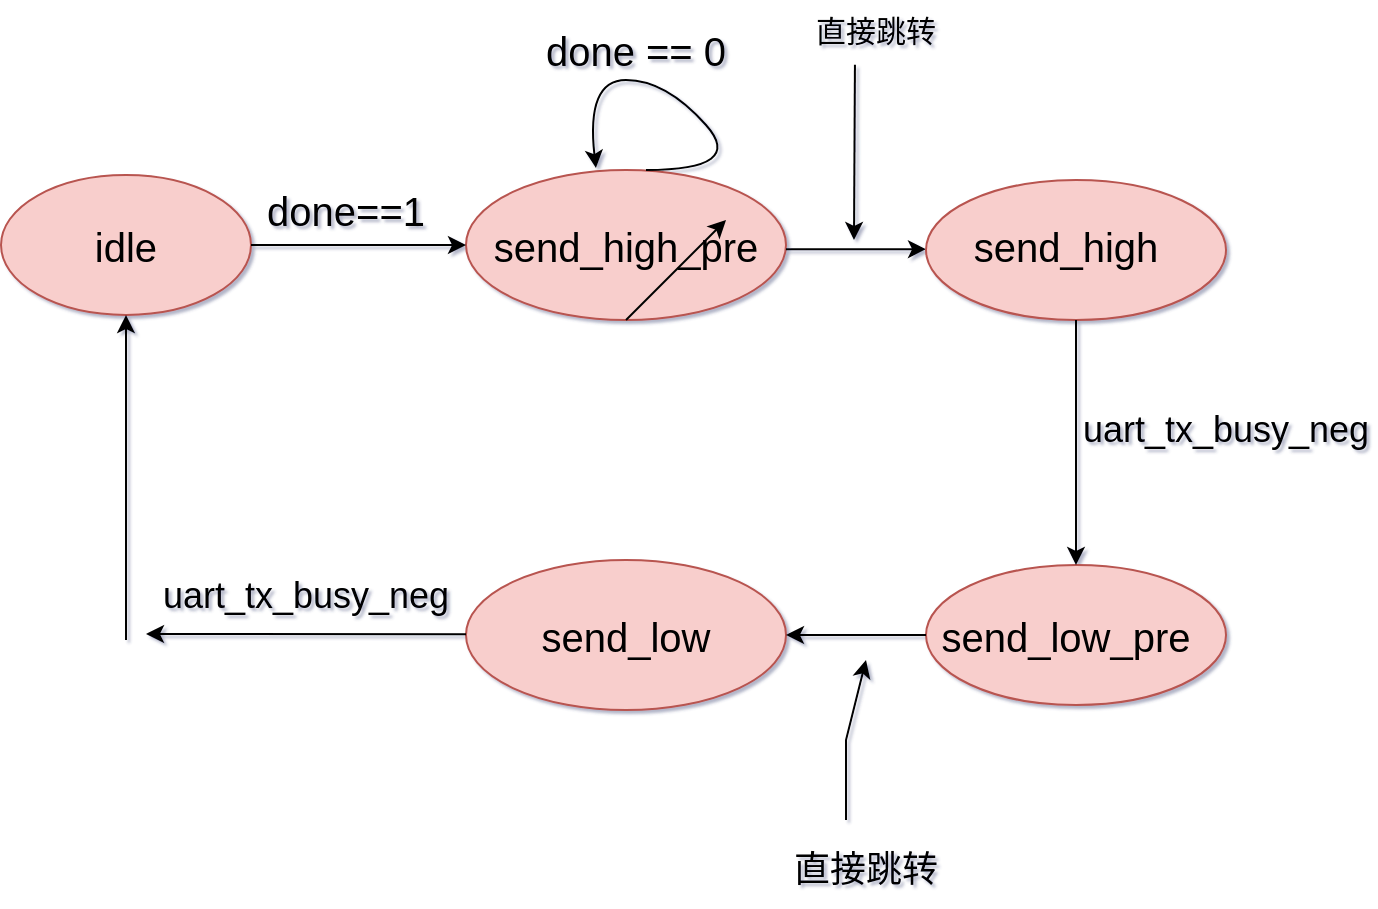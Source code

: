 <mxfile version="17.1.3" type="github">
  <diagram id="HK1vYaXFGeP86o5CCqgt" name="第 1 页">
    <mxGraphModel dx="782" dy="392" grid="1" gridSize="10" guides="1" tooltips="1" connect="1" arrows="1" fold="1" page="1" pageScale="1" pageWidth="827" pageHeight="1169" background="#ffffff" math="0" shadow="1">
      <root>
        <mxCell id="0" />
        <mxCell id="1" parent="0" />
        <mxCell id="KmF9daMEDYKna3JM57QB-1" value="" style="ellipse;whiteSpace=wrap;html=1;fillColor=#f8cecc;strokeColor=#b85450;" parent="1" vertex="1">
          <mxGeometry x="57.5" y="97.5" width="125" height="70" as="geometry" />
        </mxCell>
        <mxCell id="KmF9daMEDYKna3JM57QB-2" value="" style="ellipse;whiteSpace=wrap;html=1;fillColor=#f8cecc;strokeColor=#b85450;" parent="1" vertex="1">
          <mxGeometry x="290" y="95" width="160" height="75" as="geometry" />
        </mxCell>
        <mxCell id="KmF9daMEDYKna3JM57QB-3" value="" style="endArrow=classic;html=1;rounded=0;entryX=0;entryY=0.5;entryDx=0;entryDy=0;exitX=1;exitY=0.5;exitDx=0;exitDy=0;" parent="1" source="KmF9daMEDYKna3JM57QB-1" target="KmF9daMEDYKna3JM57QB-2" edge="1">
          <mxGeometry width="50" height="50" relative="1" as="geometry">
            <mxPoint x="220" y="133" as="sourcePoint" />
            <mxPoint x="280" y="135" as="targetPoint" />
          </mxGeometry>
        </mxCell>
        <mxCell id="KmF9daMEDYKna3JM57QB-5" value="" style="endArrow=classic;html=1;rounded=0;" parent="1" edge="1">
          <mxGeometry width="50" height="50" relative="1" as="geometry">
            <mxPoint x="450" y="134.58" as="sourcePoint" />
            <mxPoint x="520" y="134.58" as="targetPoint" />
          </mxGeometry>
        </mxCell>
        <mxCell id="KmF9daMEDYKna3JM57QB-6" value="" style="ellipse;whiteSpace=wrap;html=1;fillColor=#f8cecc;strokeColor=#b85450;" parent="1" vertex="1">
          <mxGeometry x="520" y="100" width="150" height="70" as="geometry" />
        </mxCell>
        <mxCell id="KmF9daMEDYKna3JM57QB-7" value="" style="ellipse;whiteSpace=wrap;html=1;fillColor=#f8cecc;strokeColor=#b85450;" parent="1" vertex="1">
          <mxGeometry x="520" y="292.5" width="150" height="70" as="geometry" />
        </mxCell>
        <mxCell id="l0r4mPaguNBQTGx_N70y-1" value="" style="endArrow=classic;html=1;rounded=0;entryX=0.5;entryY=0;entryDx=0;entryDy=0;exitX=0.5;exitY=1;exitDx=0;exitDy=0;" parent="1" source="KmF9daMEDYKna3JM57QB-6" target="KmF9daMEDYKna3JM57QB-7" edge="1">
          <mxGeometry width="50" height="50" relative="1" as="geometry">
            <mxPoint x="590" y="190" as="sourcePoint" />
            <mxPoint x="545" y="290" as="targetPoint" />
          </mxGeometry>
        </mxCell>
        <mxCell id="l0r4mPaguNBQTGx_N70y-2" value="" style="ellipse;whiteSpace=wrap;html=1;fillColor=#f8cecc;strokeColor=#b85450;" parent="1" vertex="1">
          <mxGeometry x="290" y="290" width="160" height="75" as="geometry" />
        </mxCell>
        <mxCell id="l0r4mPaguNBQTGx_N70y-3" value="" style="endArrow=classic;html=1;rounded=0;exitX=0;exitY=0.5;exitDx=0;exitDy=0;entryX=1;entryY=0.5;entryDx=0;entryDy=0;" parent="1" source="KmF9daMEDYKna3JM57QB-7" target="l0r4mPaguNBQTGx_N70y-2" edge="1">
          <mxGeometry width="50" height="50" relative="1" as="geometry">
            <mxPoint x="487.5" y="329.58" as="sourcePoint" />
            <mxPoint x="460" y="330" as="targetPoint" />
          </mxGeometry>
        </mxCell>
        <mxCell id="l0r4mPaguNBQTGx_N70y-6" value="" style="endArrow=classic;html=1;rounded=0;entryX=0.5;entryY=1;entryDx=0;entryDy=0;" parent="1" target="KmF9daMEDYKna3JM57QB-1" edge="1">
          <mxGeometry width="50" height="50" relative="1" as="geometry">
            <mxPoint x="120" y="330" as="sourcePoint" />
            <mxPoint x="180" y="250" as="targetPoint" />
          </mxGeometry>
        </mxCell>
        <mxCell id="l0r4mPaguNBQTGx_N70y-7" value="idle" style="text;html=1;strokeColor=none;fillColor=none;align=center;verticalAlign=middle;whiteSpace=wrap;rounded=0;fontSize=20;" parent="1" vertex="1">
          <mxGeometry x="90" y="117.5" width="60" height="30" as="geometry" />
        </mxCell>
        <mxCell id="l0r4mPaguNBQTGx_N70y-8" value="send_high_pre" style="text;html=1;strokeColor=none;fillColor=none;align=center;verticalAlign=middle;whiteSpace=wrap;rounded=0;fontSize=20;" parent="1" vertex="1">
          <mxGeometry x="340" y="117.5" width="60" height="30" as="geometry" />
        </mxCell>
        <mxCell id="l0r4mPaguNBQTGx_N70y-9" value="send_low_pre" style="text;html=1;strokeColor=none;fillColor=none;align=center;verticalAlign=middle;whiteSpace=wrap;rounded=0;fontSize=20;" parent="1" vertex="1">
          <mxGeometry x="560" y="312.5" width="60" height="30" as="geometry" />
        </mxCell>
        <mxCell id="l0r4mPaguNBQTGx_N70y-10" value="send_high" style="text;html=1;strokeColor=none;fillColor=none;align=center;verticalAlign=middle;whiteSpace=wrap;rounded=0;fontSize=20;" parent="1" vertex="1">
          <mxGeometry x="560" y="117.5" width="60" height="30" as="geometry" />
        </mxCell>
        <mxCell id="l0r4mPaguNBQTGx_N70y-11" value="send_low" style="text;html=1;strokeColor=none;fillColor=none;align=center;verticalAlign=middle;whiteSpace=wrap;rounded=0;fontSize=20;" parent="1" vertex="1">
          <mxGeometry x="340" y="312.5" width="60" height="30" as="geometry" />
        </mxCell>
        <mxCell id="l0r4mPaguNBQTGx_N70y-13" value="done==1" style="text;html=1;strokeColor=none;fillColor=none;align=center;verticalAlign=middle;whiteSpace=wrap;rounded=0;fontSize=20;" parent="1" vertex="1">
          <mxGeometry x="200" y="100" width="60" height="30" as="geometry" />
        </mxCell>
        <mxCell id="fpfwsOFUmYjliimoV7OF-3" value="" style="curved=1;endArrow=classic;html=1;rounded=0;entryX=0.406;entryY=-0.013;entryDx=0;entryDy=0;entryPerimeter=0;" edge="1" parent="1" target="KmF9daMEDYKna3JM57QB-2">
          <mxGeometry width="50" height="50" relative="1" as="geometry">
            <mxPoint x="380" y="95" as="sourcePoint" />
            <mxPoint x="350" y="90" as="targetPoint" />
            <Array as="points">
              <mxPoint x="430" y="95" />
              <mxPoint x="390" y="50" />
              <mxPoint x="350" y="50" />
            </Array>
          </mxGeometry>
        </mxCell>
        <mxCell id="fpfwsOFUmYjliimoV7OF-7" value="done == 0" style="text;html=1;strokeColor=none;fillColor=none;align=center;verticalAlign=middle;whiteSpace=wrap;rounded=0;fontSize=20;" vertex="1" parent="1">
          <mxGeometry x="320" y="20" width="110" height="30" as="geometry" />
        </mxCell>
        <mxCell id="fpfwsOFUmYjliimoV7OF-9" value="直接跳转" style="text;html=1;strokeColor=none;fillColor=none;align=center;verticalAlign=middle;whiteSpace=wrap;rounded=0;fontSize=15;" vertex="1" parent="1">
          <mxGeometry x="450" y="10" width="90" height="30" as="geometry" />
        </mxCell>
        <mxCell id="fpfwsOFUmYjliimoV7OF-10" value="" style="endArrow=classic;html=1;rounded=0;fontSize=15;" edge="1" parent="1">
          <mxGeometry width="50" height="50" relative="1" as="geometry">
            <mxPoint x="370" y="170" as="sourcePoint" />
            <mxPoint x="420" y="120" as="targetPoint" />
          </mxGeometry>
        </mxCell>
        <mxCell id="fpfwsOFUmYjliimoV7OF-11" value="" style="endArrow=classic;html=1;rounded=0;fontSize=15;exitX=0.383;exitY=1.08;exitDx=0;exitDy=0;exitPerimeter=0;" edge="1" parent="1" source="fpfwsOFUmYjliimoV7OF-9">
          <mxGeometry width="50" height="50" relative="1" as="geometry">
            <mxPoint x="460" y="100" as="sourcePoint" />
            <mxPoint x="484" y="130" as="targetPoint" />
            <Array as="points" />
          </mxGeometry>
        </mxCell>
        <mxCell id="fpfwsOFUmYjliimoV7OF-12" value="uart_tx_busy_neg" style="text;html=1;strokeColor=none;fillColor=none;align=center;verticalAlign=middle;whiteSpace=wrap;rounded=0;fontSize=18;rotation=0;" vertex="1" parent="1">
          <mxGeometry x="640" y="210" width="60" height="30" as="geometry" />
        </mxCell>
        <mxCell id="fpfwsOFUmYjliimoV7OF-13" value="直接跳转" style="text;html=1;strokeColor=none;fillColor=none;align=center;verticalAlign=middle;whiteSpace=wrap;rounded=0;fontSize=18;" vertex="1" parent="1">
          <mxGeometry x="450" y="430" width="80" height="30" as="geometry" />
        </mxCell>
        <mxCell id="fpfwsOFUmYjliimoV7OF-14" value="" style="endArrow=classic;html=1;rounded=0;fontSize=18;" edge="1" parent="1">
          <mxGeometry width="50" height="50" relative="1" as="geometry">
            <mxPoint x="480" y="420" as="sourcePoint" />
            <mxPoint x="490" y="340" as="targetPoint" />
            <Array as="points">
              <mxPoint x="480" y="380" />
            </Array>
          </mxGeometry>
        </mxCell>
        <mxCell id="fpfwsOFUmYjliimoV7OF-15" value="" style="endArrow=classic;html=1;rounded=0;fontSize=18;" edge="1" parent="1">
          <mxGeometry width="50" height="50" relative="1" as="geometry">
            <mxPoint x="290" y="327.08" as="sourcePoint" />
            <mxPoint x="130" y="327" as="targetPoint" />
          </mxGeometry>
        </mxCell>
        <mxCell id="fpfwsOFUmYjliimoV7OF-16" value="uart_tx_busy_neg" style="text;html=1;strokeColor=none;fillColor=none;align=center;verticalAlign=middle;whiteSpace=wrap;rounded=0;fontSize=18;" vertex="1" parent="1">
          <mxGeometry x="180" y="292.5" width="60" height="30" as="geometry" />
        </mxCell>
      </root>
    </mxGraphModel>
  </diagram>
</mxfile>
